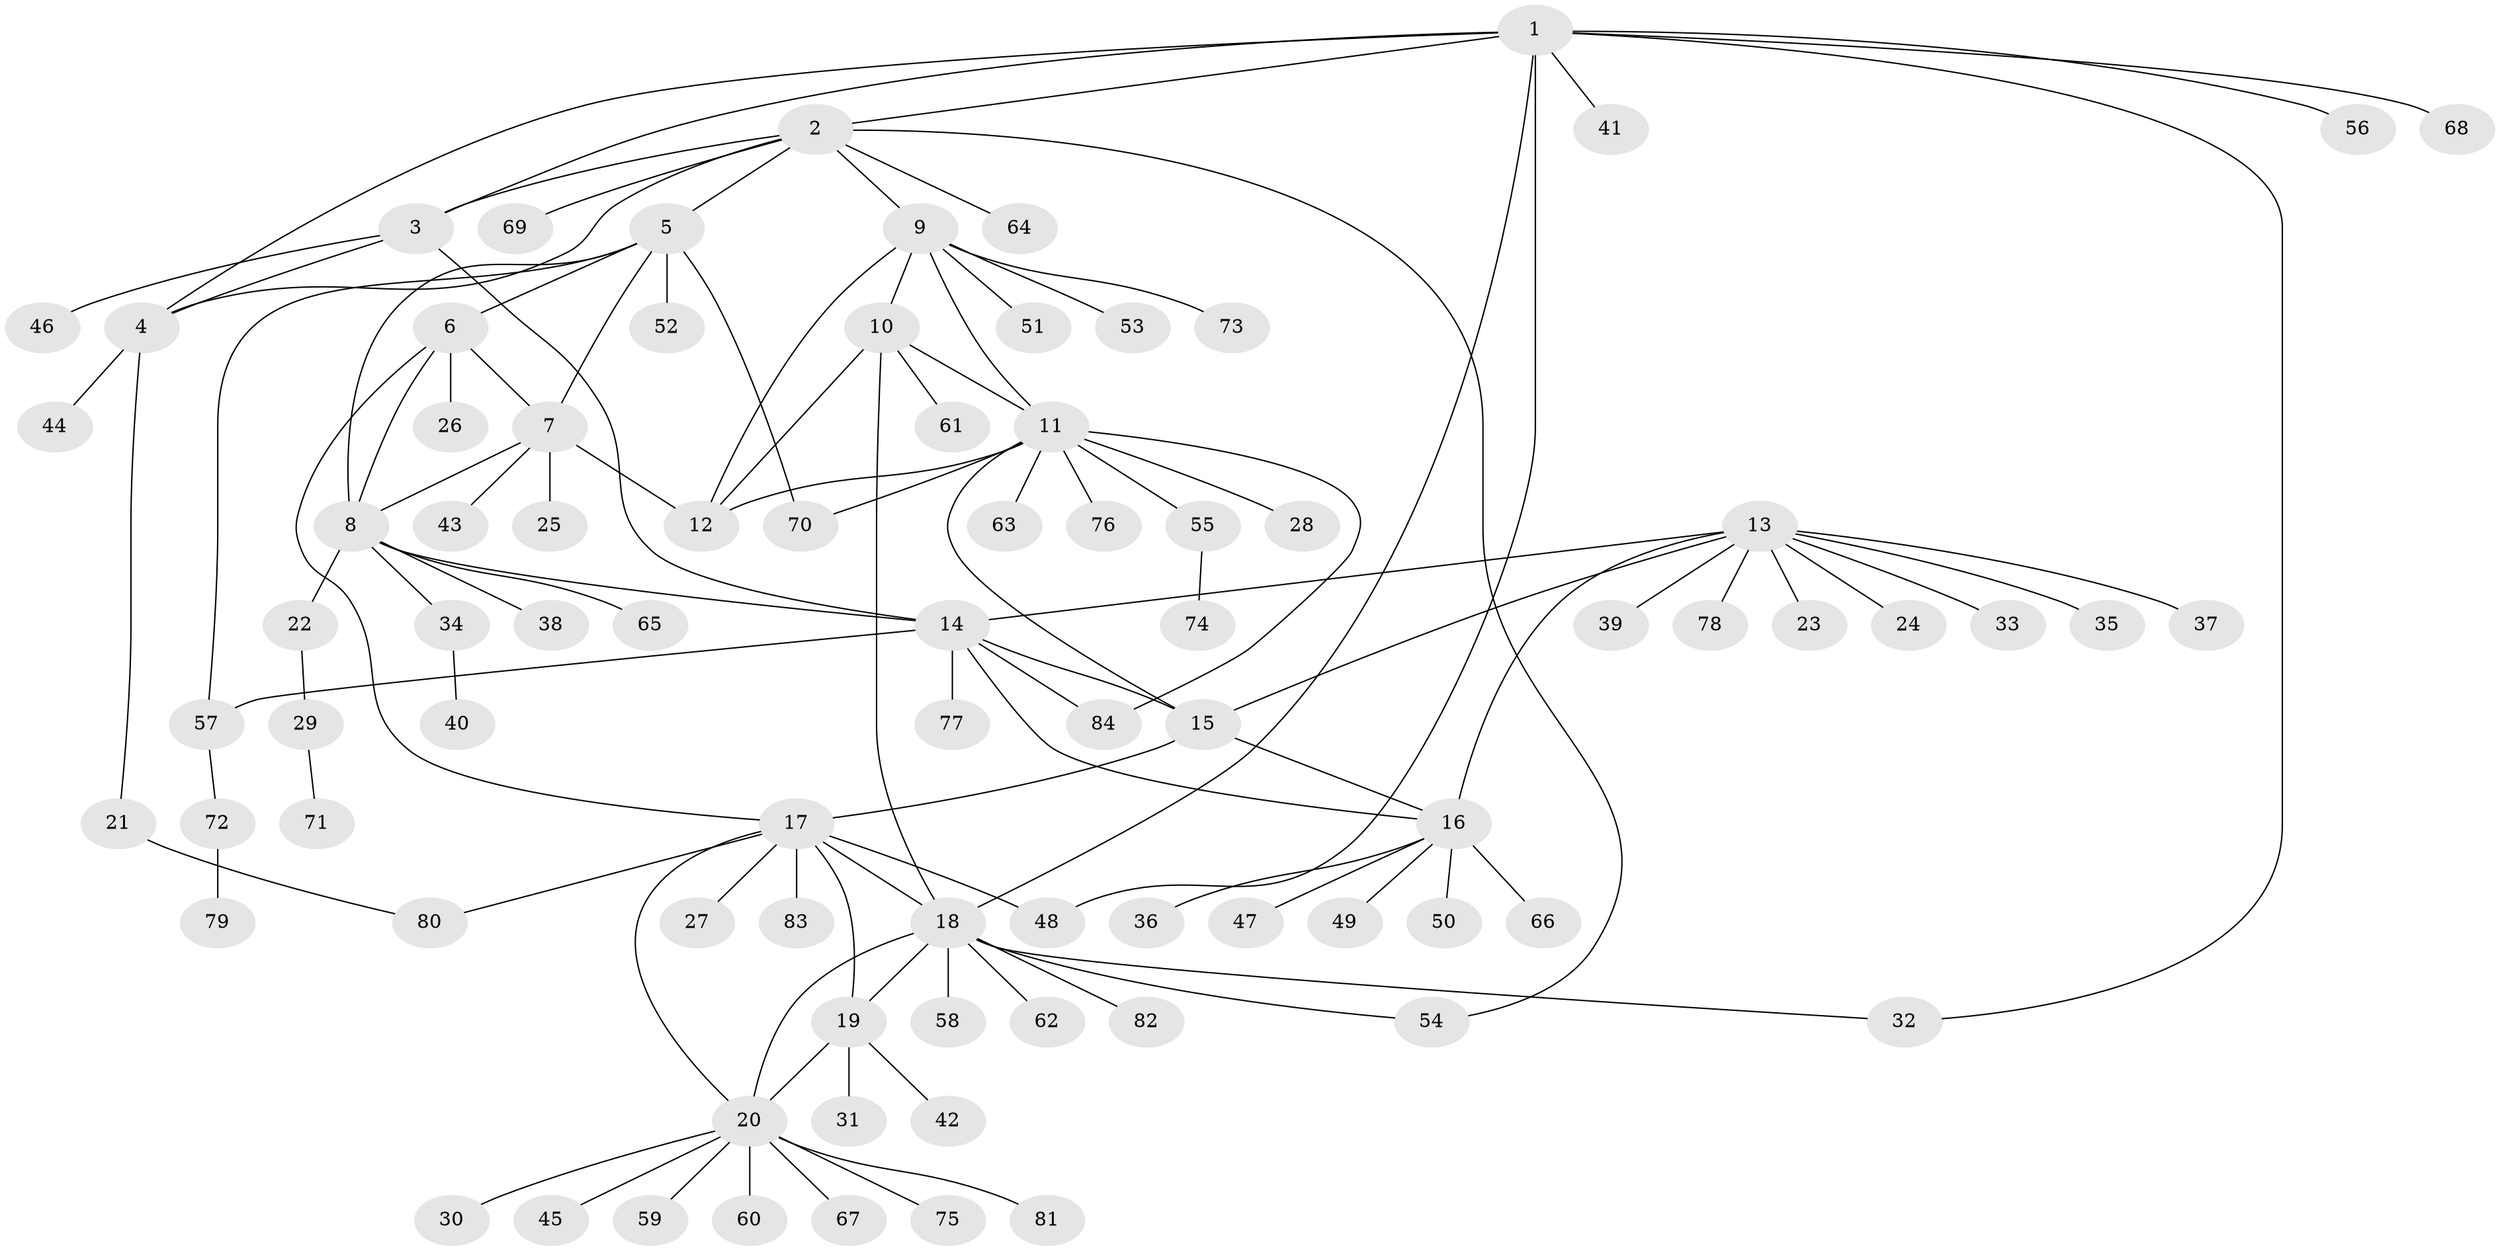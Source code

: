// Generated by graph-tools (version 1.1) at 2025/26/03/09/25 03:26:33]
// undirected, 84 vertices, 111 edges
graph export_dot {
graph [start="1"]
  node [color=gray90,style=filled];
  1;
  2;
  3;
  4;
  5;
  6;
  7;
  8;
  9;
  10;
  11;
  12;
  13;
  14;
  15;
  16;
  17;
  18;
  19;
  20;
  21;
  22;
  23;
  24;
  25;
  26;
  27;
  28;
  29;
  30;
  31;
  32;
  33;
  34;
  35;
  36;
  37;
  38;
  39;
  40;
  41;
  42;
  43;
  44;
  45;
  46;
  47;
  48;
  49;
  50;
  51;
  52;
  53;
  54;
  55;
  56;
  57;
  58;
  59;
  60;
  61;
  62;
  63;
  64;
  65;
  66;
  67;
  68;
  69;
  70;
  71;
  72;
  73;
  74;
  75;
  76;
  77;
  78;
  79;
  80;
  81;
  82;
  83;
  84;
  1 -- 2;
  1 -- 3;
  1 -- 4;
  1 -- 18;
  1 -- 32;
  1 -- 41;
  1 -- 48;
  1 -- 56;
  1 -- 68;
  2 -- 3;
  2 -- 4;
  2 -- 5;
  2 -- 9;
  2 -- 54;
  2 -- 64;
  2 -- 69;
  3 -- 4;
  3 -- 14;
  3 -- 46;
  4 -- 21;
  4 -- 44;
  5 -- 6;
  5 -- 7;
  5 -- 8;
  5 -- 52;
  5 -- 57;
  5 -- 70;
  6 -- 7;
  6 -- 8;
  6 -- 17;
  6 -- 26;
  7 -- 8;
  7 -- 12;
  7 -- 25;
  7 -- 43;
  8 -- 14;
  8 -- 22;
  8 -- 34;
  8 -- 38;
  8 -- 65;
  9 -- 10;
  9 -- 11;
  9 -- 12;
  9 -- 51;
  9 -- 53;
  9 -- 73;
  10 -- 11;
  10 -- 12;
  10 -- 18;
  10 -- 61;
  11 -- 12;
  11 -- 15;
  11 -- 28;
  11 -- 55;
  11 -- 63;
  11 -- 70;
  11 -- 76;
  11 -- 84;
  13 -- 14;
  13 -- 15;
  13 -- 16;
  13 -- 23;
  13 -- 24;
  13 -- 33;
  13 -- 35;
  13 -- 37;
  13 -- 39;
  13 -- 78;
  14 -- 15;
  14 -- 16;
  14 -- 57;
  14 -- 77;
  14 -- 84;
  15 -- 16;
  15 -- 17;
  16 -- 36;
  16 -- 47;
  16 -- 49;
  16 -- 50;
  16 -- 66;
  17 -- 18;
  17 -- 19;
  17 -- 20;
  17 -- 27;
  17 -- 48;
  17 -- 80;
  17 -- 83;
  18 -- 19;
  18 -- 20;
  18 -- 32;
  18 -- 54;
  18 -- 58;
  18 -- 62;
  18 -- 82;
  19 -- 20;
  19 -- 31;
  19 -- 42;
  20 -- 30;
  20 -- 45;
  20 -- 59;
  20 -- 60;
  20 -- 67;
  20 -- 75;
  20 -- 81;
  21 -- 80;
  22 -- 29;
  29 -- 71;
  34 -- 40;
  55 -- 74;
  57 -- 72;
  72 -- 79;
}

